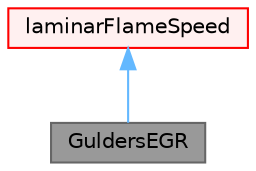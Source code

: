 digraph "GuldersEGR"
{
 // LATEX_PDF_SIZE
  bgcolor="transparent";
  edge [fontname=Helvetica,fontsize=10,labelfontname=Helvetica,labelfontsize=10];
  node [fontname=Helvetica,fontsize=10,shape=box,height=0.2,width=0.4];
  Node1 [id="Node000001",label="GuldersEGR",height=0.2,width=0.4,color="gray40", fillcolor="grey60", style="filled", fontcolor="black",tooltip="Laminar flame speed obtained from Gulder's correlation with EGR modelling."];
  Node2 -> Node1 [id="edge1_Node000001_Node000002",dir="back",color="steelblue1",style="solid",tooltip=" "];
  Node2 [id="Node000002",label="laminarFlameSpeed",height=0.2,width=0.4,color="red", fillcolor="#FFF0F0", style="filled",URL="$classFoam_1_1laminarFlameSpeed.html",tooltip="Abstract class for laminar flame speed."];
}
